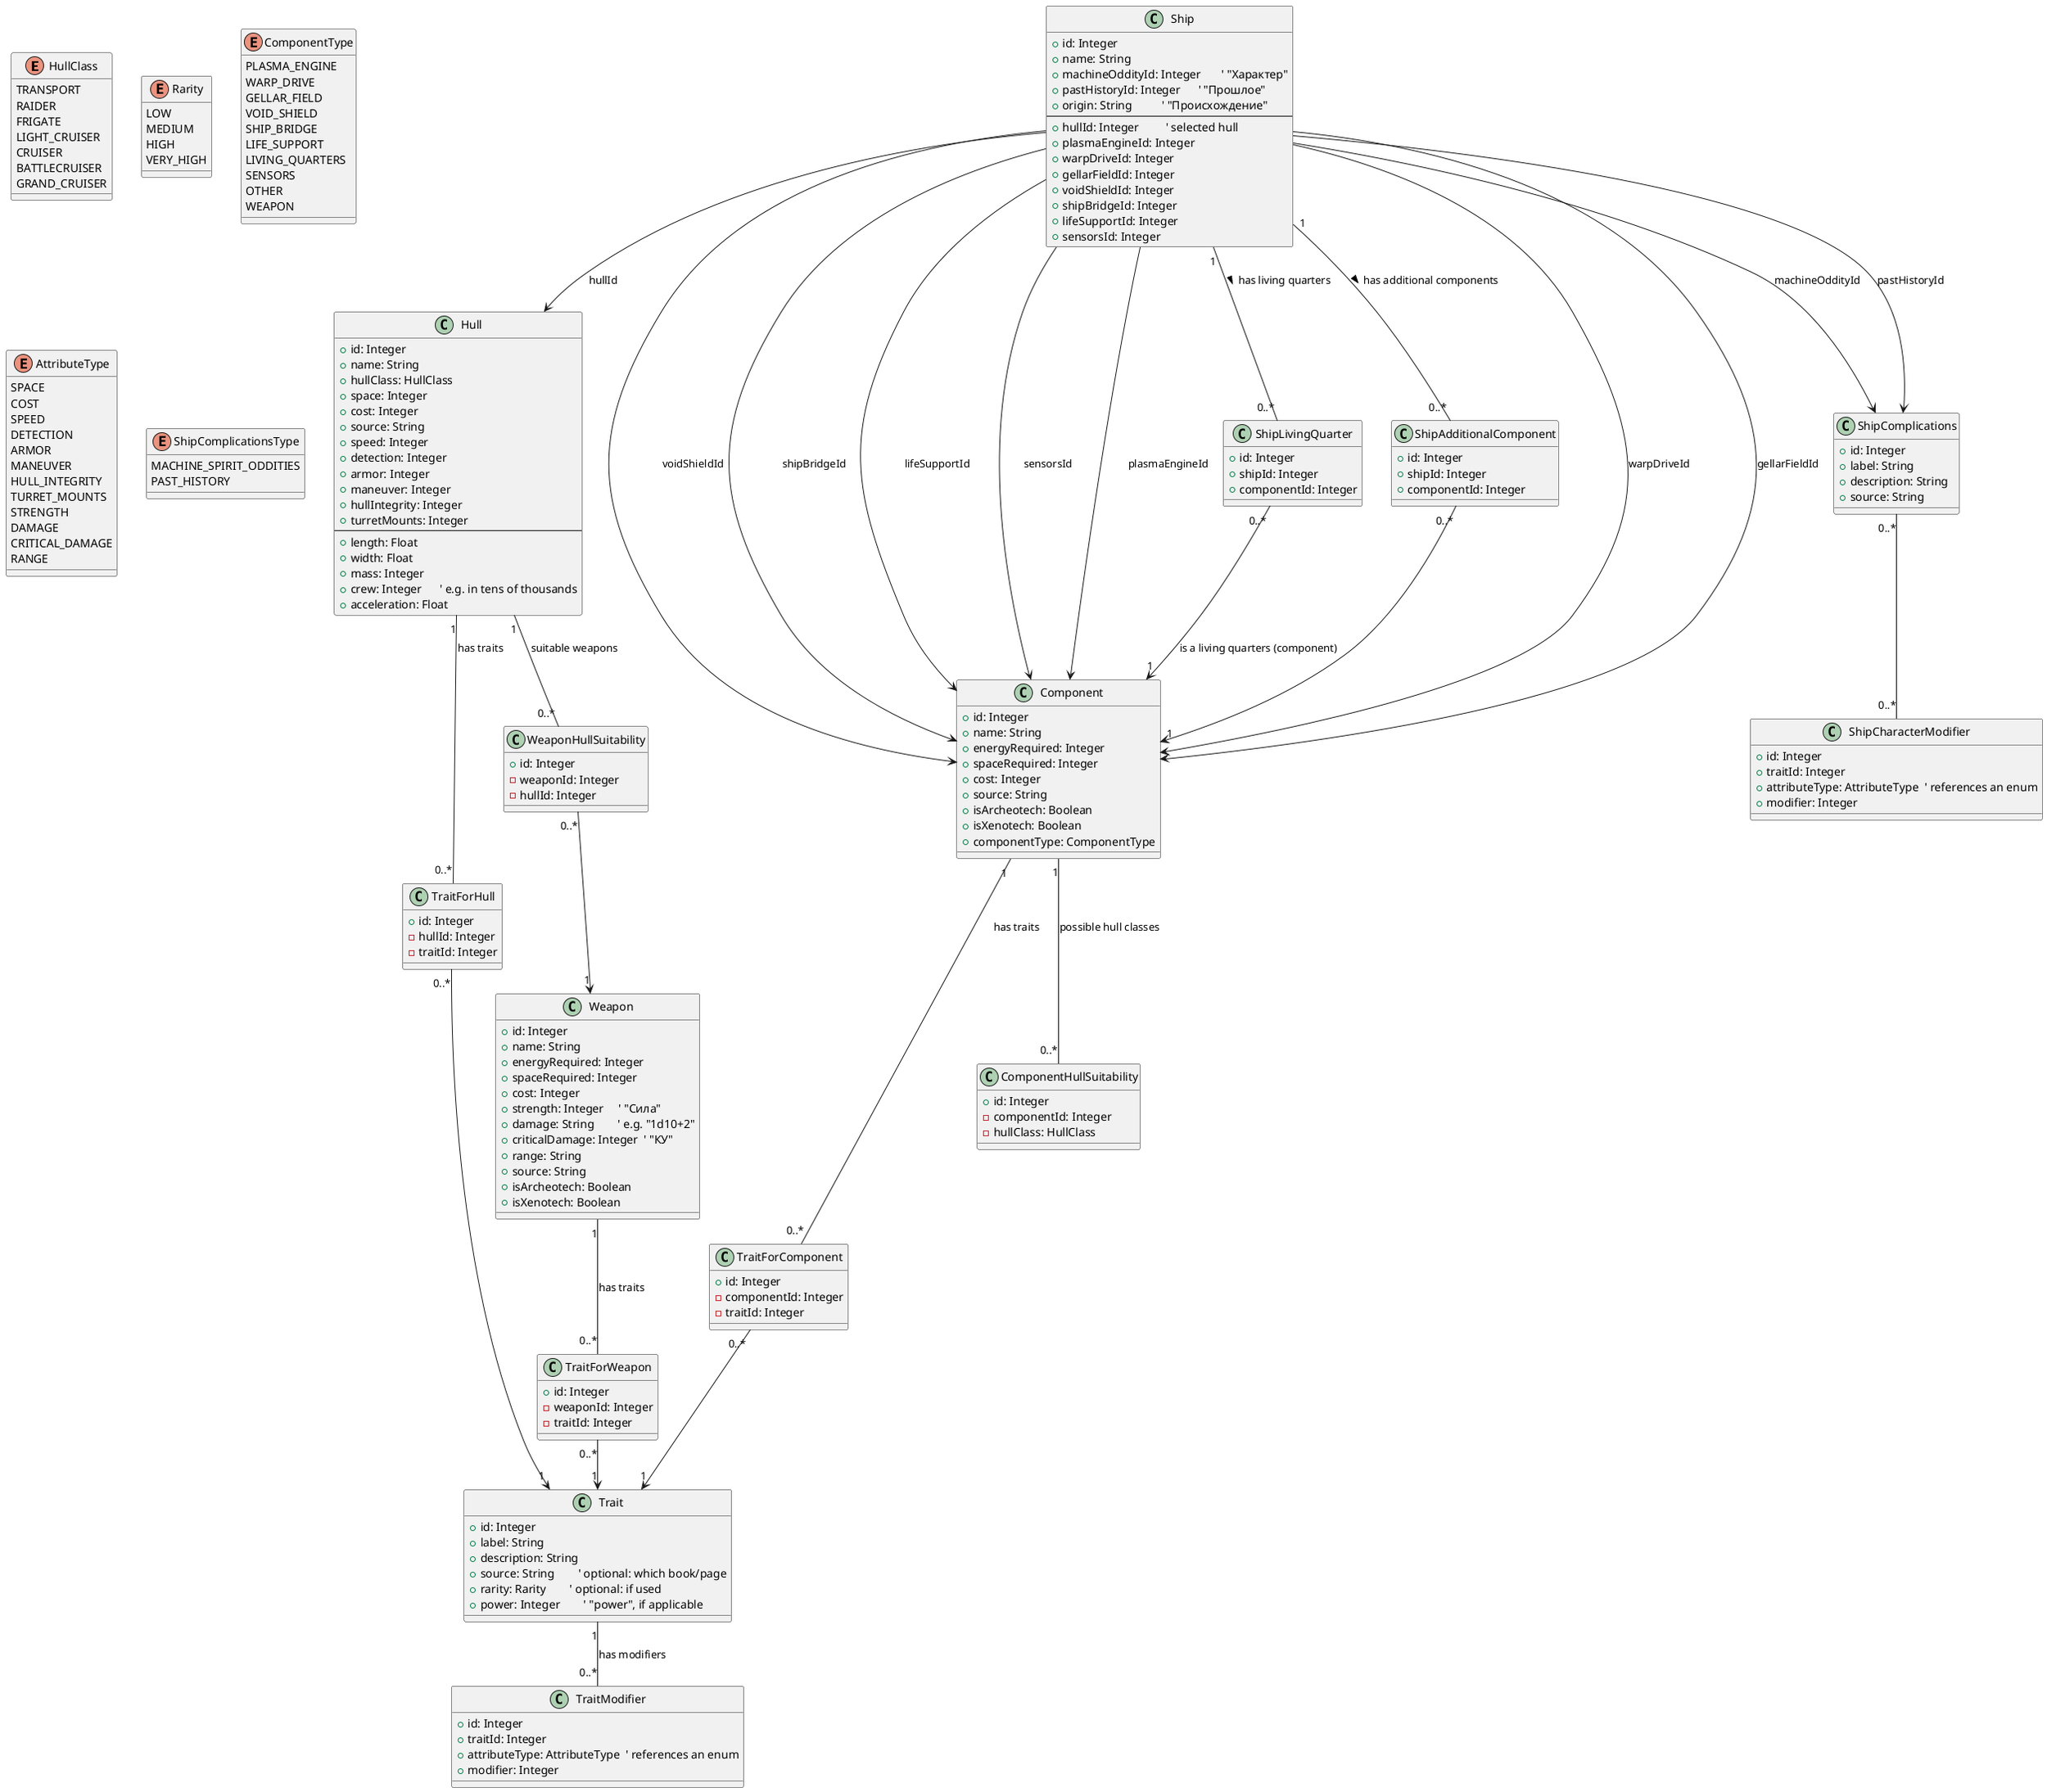 @startuml
' -----------------------------
'      Enumerations
' -----------------------------
enum HullClass {
  TRANSPORT
  RAIDER
  FRIGATE
  LIGHT_CRUISER
  CRUISER
  BATTLECRUISER
  GRAND_CRUISER
}

enum Rarity {
  LOW
  MEDIUM
  HIGH
  VERY_HIGH
}

enum ComponentType {
  PLASMA_ENGINE
  WARP_DRIVE
  GELLAR_FIELD
  VOID_SHIELD
  SHIP_BRIDGE
  LIFE_SUPPORT
  LIVING_QUARTERS
  SENSORS
  OTHER
  WEAPON
}

enum AttributeType {
  SPACE
  COST
  SPEED
  DETECTION
  ARMOR
  MANEUVER
  HULL_INTEGRITY
  TURRET_MOUNTS
  STRENGTH
  DAMAGE
  CRITICAL_DAMAGE
  RANGE
}

enum ShipComplicationsType {
    MACHINE_SPIRIT_ODDITIES
    PAST_HISTORY
}

' -----------------------------
'      Main Domain Classes
' -----------------------------
class Hull {
  + id: Integer
  + name: String
  + hullClass: HullClass
  + space: Integer
  + cost: Integer
  + source: String
  + speed: Integer
  + detection: Integer
  + armor: Integer
  + maneuver: Integer
  + hullIntegrity: Integer
  + turretMounts: Integer
  --
  + length: Float
  + width: Float
  + mass: Integer
  + crew: Integer      ' e.g. in tens of thousands
  + acceleration: Float
}

class Component {
  + id: Integer
  + name: String
  + energyRequired: Integer
  + spaceRequired: Integer
  + cost: Integer
  + source: String
  + isArcheotech: Boolean
  + isXenotech: Boolean
  + componentType: ComponentType
}

class Weapon {
  + id: Integer
  + name: String
  + energyRequired: Integer
  + spaceRequired: Integer
  + cost: Integer
  + strength: Integer     ' "Сила"
  + damage: String        ' e.g. "1d10+2"
  + criticalDamage: Integer  ' "КУ"
  + range: String
  + source: String
  + isArcheotech: Boolean
  + isXenotech: Boolean
}

class Trait {
  + id: Integer
  + label: String
  + description: String
  + source: String        ' optional: which book/page
  + rarity: Rarity        ' optional: if used
  + power: Integer        ' "power", if applicable
}

' -----------------------------
'      Many-to-many Bridges
' -----------------------------
class TraitForHull {
  + id: Integer
  - hullId: Integer
  - traitId: Integer
}

class TraitForComponent {
  + id: Integer
  - componentId: Integer
  - traitId: Integer
}

class TraitForWeapon {
  + id: Integer
  - weaponId: Integer
  - traitId: Integer
}

' Relationship from Trait --> TraitModifier
class TraitModifier {
  + id: Integer
  + traitId: Integer
  + attributeType: AttributeType  ' references an enum
  + modifier: Integer
}

' -----------------------------
'      Suitability Tables
' -----------------------------
class ComponentHullSuitability {
  + id: Integer
  - componentId: Integer
  - hullClass: HullClass
}

class WeaponHullSuitability {
  + id: Integer
  - weaponId: Integer
  - hullId: Integer
}

' -----------------------------
'      Ship and Its Relations
' -----------------------------
class Ship {
  + id: Integer
  + name: String
  + machineOddityId: Integer       ' "Характер"
  + pastHistoryId: Integer      ' "Прошлое"
  + origin: String          ' "Происхождение"
  --
  + hullId: Integer         ' selected hull
  + plasmaEngineId: Integer
  + warpDriveId: Integer
  + gellarFieldId: Integer
  + voidShieldId: Integer
  + shipBridgeId: Integer
  + lifeSupportId: Integer
  + sensorsId: Integer
}

class ShipComplications {
  + id: Integer
  + label: String
  + description: String
  + source: String
}

class ShipCharacterModifier {
  + id: Integer
  + traitId: Integer
  + attributeType: AttributeType  ' references an enum
  + modifier: Integer
}

' One-to-many bridging table: living quarters
class ShipLivingQuarter {
  + id: Integer
  + shipId: Integer
  + componentId: Integer
}

' One-to-many bridging table: additional components
class ShipAdditionalComponent {
  + id: Integer
  + shipId: Integer
  + componentId: Integer
}

' -----------------------------
'      Relationships
' -----------------------------

' Ship associations
Ship --> Hull : hullId
Ship --> Component : plasmaEngineId
Ship --> Component : warpDriveId
Ship --> Component : gellarFieldId
Ship --> Component : voidShieldId
Ship --> Component : shipBridgeId
Ship --> Component : lifeSupportId
Ship --> Component : sensorsId
Ship --> ShipComplications: machineOddityId
Ship --> ShipComplications: pastHistoryId

Ship "1" -- "0..*" ShipLivingQuarter : has living quarters >
ShipLivingQuarter "0..*" --> "1" Component : is a living quarters (component)

Ship "1" -- "0..*" ShipAdditionalComponent : has additional components >
ShipAdditionalComponent "0..*" --> "1" Component

' Trait relationships
Hull "1" -- "0..*" TraitForHull : has traits
TraitForHull "0..*" --> "1" Trait

Component "1" -- "0..*" TraitForComponent : has traits
TraitForComponent "0..*" --> "1" Trait

Weapon "1" -- "0..*" TraitForWeapon : has traits
TraitForWeapon "0..*" --> "1" Trait

' Suitability
Hull "1" -- "0..*" WeaponHullSuitability : suitable weapons
WeaponHullSuitability "0..*" --> "1" Weapon

Component "1" -- "0..*" ComponentHullSuitability : possible hull classes

ShipComplications "0..*" -- "0..*" ShipCharacterModifier

' New: Trait <--> TraitModifier association
Trait "1" -- "0..*" TraitModifier : has modifiers
' The attributeType is an enum
' inside TraitModifier

@enduml
